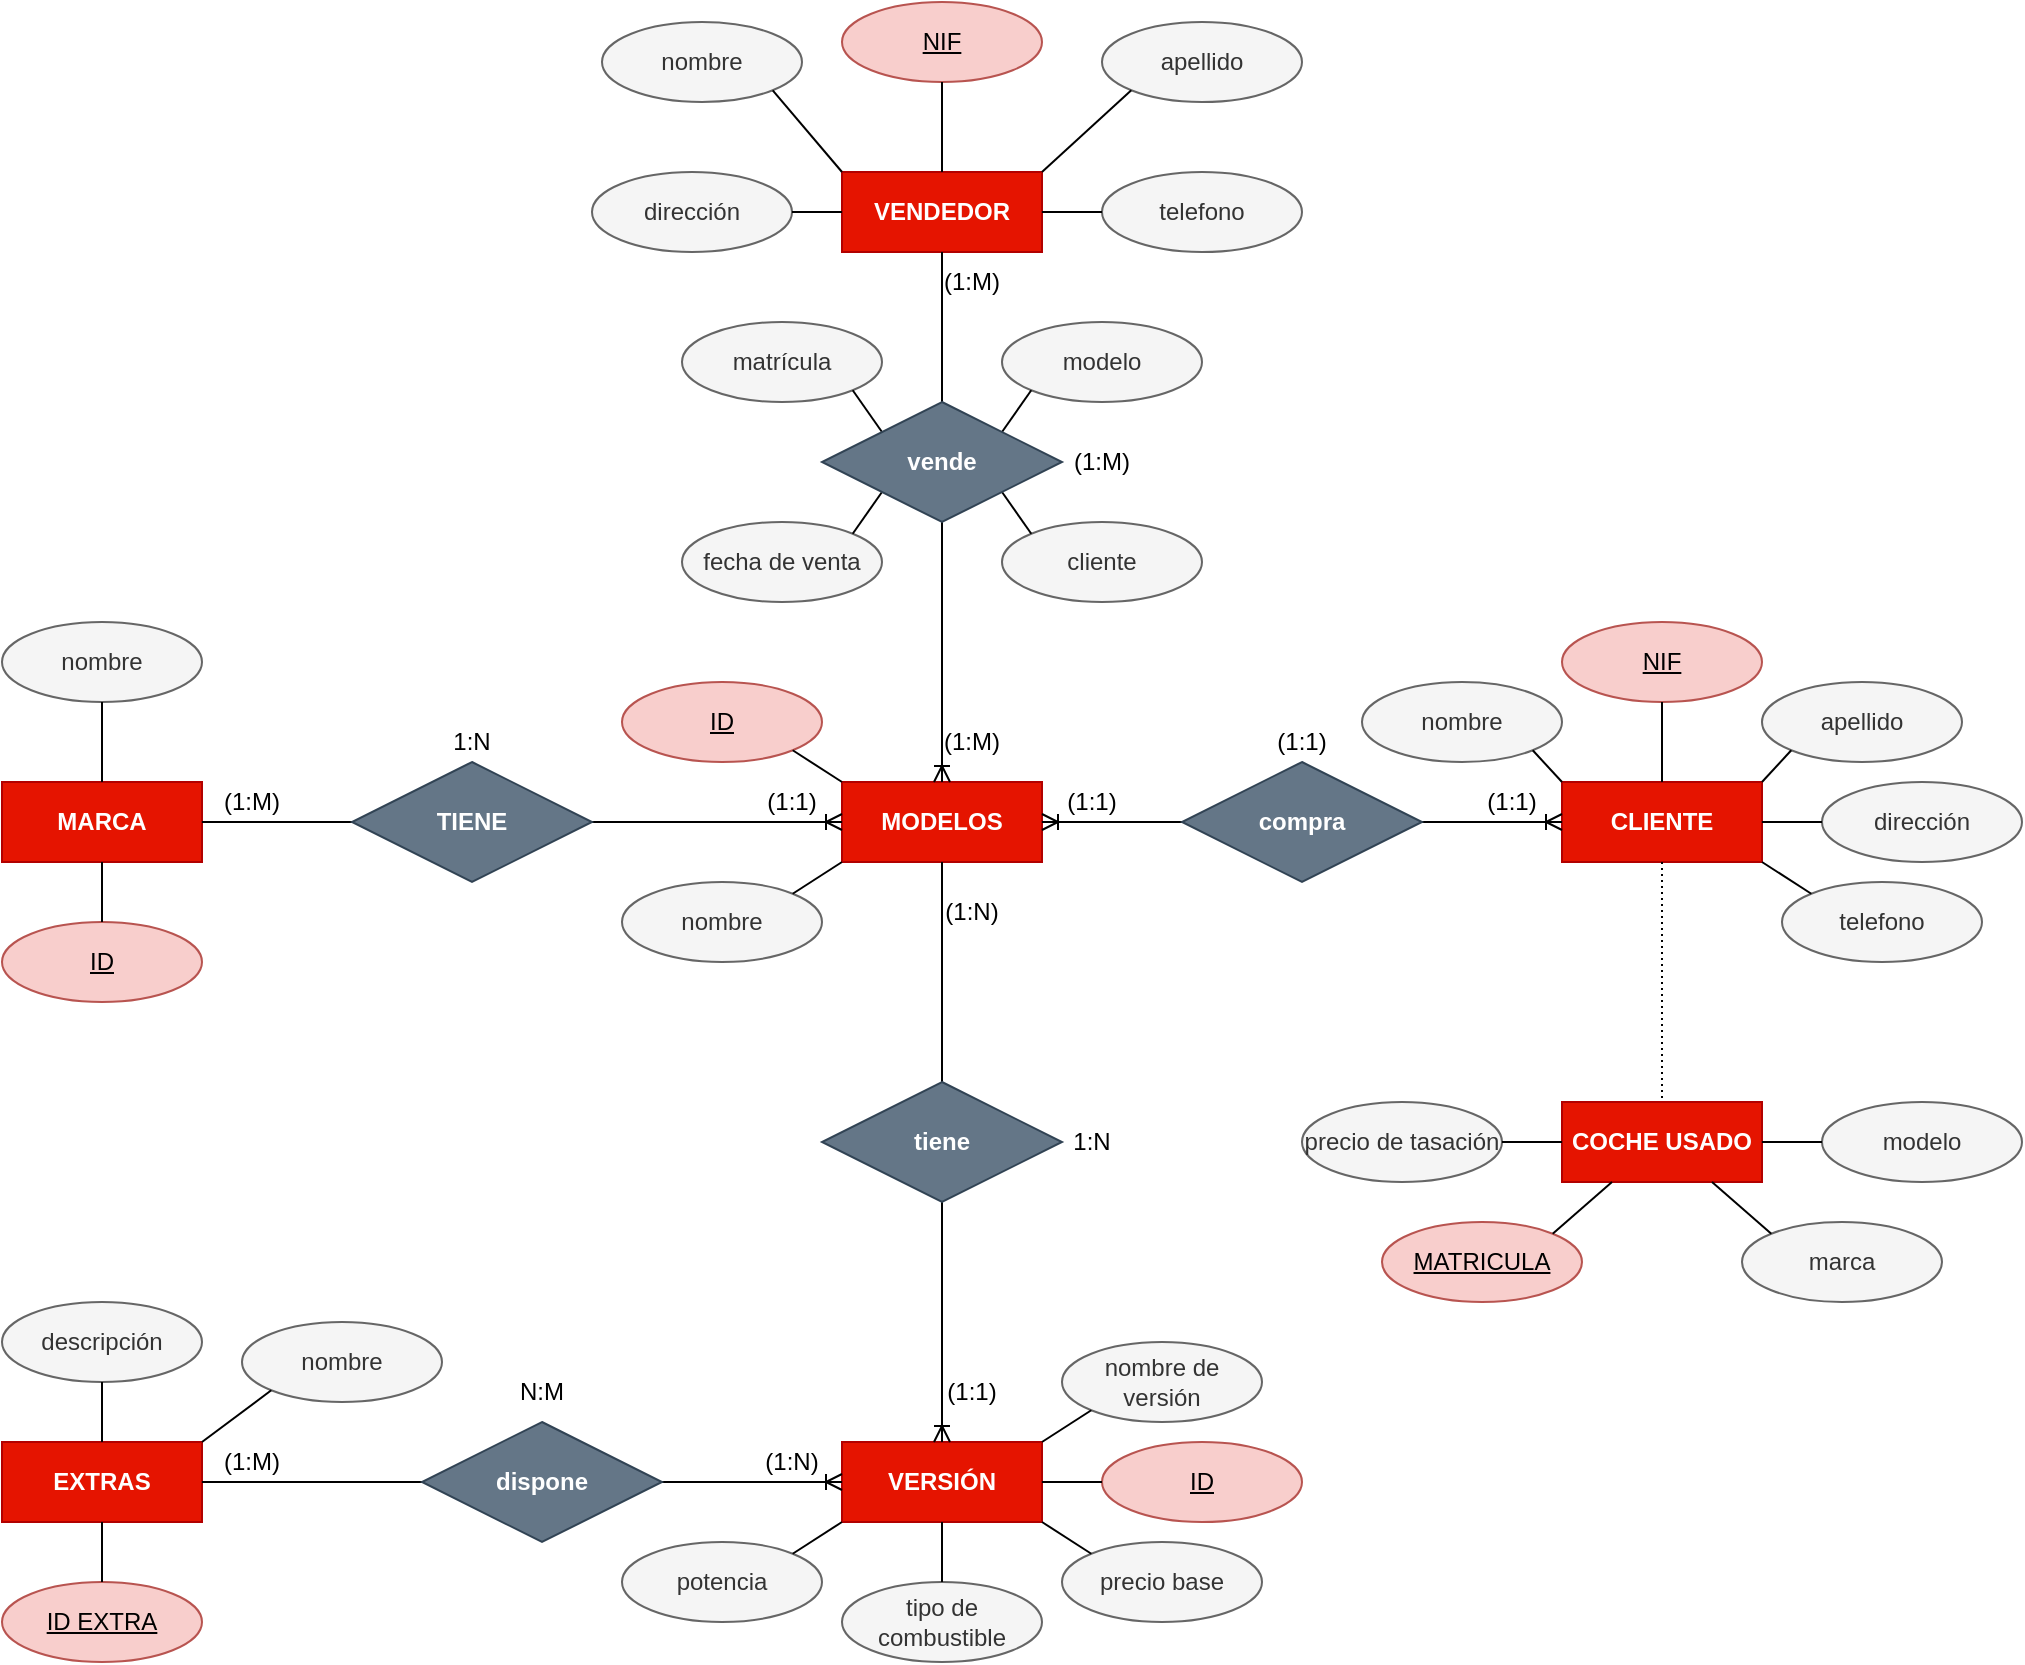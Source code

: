 <mxfile version="24.7.8">
  <diagram name="Página-1" id="bDteoEFyiq10AGJLDZG2">
    <mxGraphModel dx="2072" dy="1404" grid="1" gridSize="10" guides="1" tooltips="1" connect="1" arrows="1" fold="1" page="1" pageScale="1" pageWidth="827" pageHeight="1169" math="0" shadow="0">
      <root>
        <mxCell id="0" />
        <mxCell id="1" parent="0" />
        <mxCell id="DMHnoO8Mfzrjn7z-Phi5-48" value="MARCA" style="whiteSpace=wrap;html=1;align=center;fillColor=#e51400;fontColor=#ffffff;strokeColor=#B20000;fontStyle=1" parent="1" vertex="1">
          <mxGeometry x="350" y="500" width="100" height="40" as="geometry" />
        </mxCell>
        <mxCell id="DMHnoO8Mfzrjn7z-Phi5-50" value="EXTRAS" style="whiteSpace=wrap;html=1;align=center;fontStyle=1;fillColor=#e51400;fontColor=#ffffff;strokeColor=#B20000;" parent="1" vertex="1">
          <mxGeometry x="350" y="830" width="100" height="40" as="geometry" />
        </mxCell>
        <mxCell id="DMHnoO8Mfzrjn7z-Phi5-51" value="MODELOS" style="whiteSpace=wrap;html=1;align=center;fillColor=#e51400;fontColor=#ffffff;strokeColor=#B20000;fontStyle=1" parent="1" vertex="1">
          <mxGeometry x="770" y="500" width="100" height="40" as="geometry" />
        </mxCell>
        <mxCell id="DMHnoO8Mfzrjn7z-Phi5-52" value="VERSIÓN" style="whiteSpace=wrap;html=1;align=center;fontStyle=1;fillColor=#e51400;fontColor=#ffffff;strokeColor=#B20000;" parent="1" vertex="1">
          <mxGeometry x="770" y="830" width="100" height="40" as="geometry" />
        </mxCell>
        <mxCell id="DMHnoO8Mfzrjn7z-Phi5-53" value="ID" style="ellipse;whiteSpace=wrap;html=1;align=center;fontStyle=4;fillColor=#f8cecc;strokeColor=#b85450;" parent="1" vertex="1">
          <mxGeometry x="350" y="570" width="100" height="40" as="geometry" />
        </mxCell>
        <mxCell id="DMHnoO8Mfzrjn7z-Phi5-56" value="nombre" style="ellipse;whiteSpace=wrap;html=1;align=center;fillColor=#f5f5f5;fontColor=#333333;strokeColor=#666666;" parent="1" vertex="1">
          <mxGeometry x="350" y="420" width="100" height="40" as="geometry" />
        </mxCell>
        <mxCell id="DMHnoO8Mfzrjn7z-Phi5-57" value="nombre" style="ellipse;whiteSpace=wrap;html=1;align=center;fillColor=#f5f5f5;fontColor=#333333;strokeColor=#666666;" parent="1" vertex="1">
          <mxGeometry x="660" y="550" width="100" height="40" as="geometry" />
        </mxCell>
        <mxCell id="DMHnoO8Mfzrjn7z-Phi5-58" value="ID" style="ellipse;whiteSpace=wrap;html=1;align=center;fontStyle=4;fillColor=#f8cecc;strokeColor=#b85450;" parent="1" vertex="1">
          <mxGeometry x="660" y="450" width="100" height="40" as="geometry" />
        </mxCell>
        <mxCell id="DMHnoO8Mfzrjn7z-Phi5-59" value="ID" style="ellipse;whiteSpace=wrap;html=1;align=center;fontStyle=4;fillColor=#f8cecc;strokeColor=#b85450;" parent="1" vertex="1">
          <mxGeometry x="900" y="830" width="100" height="40" as="geometry" />
        </mxCell>
        <mxCell id="DMHnoO8Mfzrjn7z-Phi5-60" value="potencia" style="ellipse;whiteSpace=wrap;html=1;align=center;fillColor=#f5f5f5;fontColor=#333333;strokeColor=#666666;" parent="1" vertex="1">
          <mxGeometry x="660" y="880" width="100" height="40" as="geometry" />
        </mxCell>
        <mxCell id="DMHnoO8Mfzrjn7z-Phi5-61" value="tipo de combustible" style="ellipse;whiteSpace=wrap;html=1;align=center;fillColor=#f5f5f5;fontColor=#333333;strokeColor=#666666;" parent="1" vertex="1">
          <mxGeometry x="770" y="900" width="100" height="40" as="geometry" />
        </mxCell>
        <mxCell id="DMHnoO8Mfzrjn7z-Phi5-62" value="precio base" style="ellipse;whiteSpace=wrap;html=1;align=center;fillColor=#f5f5f5;fontColor=#333333;strokeColor=#666666;" parent="1" vertex="1">
          <mxGeometry x="880" y="880" width="100" height="40" as="geometry" />
        </mxCell>
        <mxCell id="DMHnoO8Mfzrjn7z-Phi5-63" value="ID EXTRA" style="ellipse;whiteSpace=wrap;html=1;align=center;fontStyle=4;fillColor=#f8cecc;strokeColor=#b85450;" parent="1" vertex="1">
          <mxGeometry x="350" y="900" width="100" height="40" as="geometry" />
        </mxCell>
        <mxCell id="DMHnoO8Mfzrjn7z-Phi5-64" value="nombre" style="ellipse;whiteSpace=wrap;html=1;align=center;fillColor=#f5f5f5;fontColor=#333333;strokeColor=#666666;" parent="1" vertex="1">
          <mxGeometry x="470" y="770" width="100" height="40" as="geometry" />
        </mxCell>
        <mxCell id="DMHnoO8Mfzrjn7z-Phi5-65" value="" style="endArrow=none;html=1;rounded=0;exitX=0.5;exitY=0;exitDx=0;exitDy=0;entryX=0.5;entryY=1;entryDx=0;entryDy=0;" parent="1" source="DMHnoO8Mfzrjn7z-Phi5-53" target="DMHnoO8Mfzrjn7z-Phi5-48" edge="1">
          <mxGeometry relative="1" as="geometry">
            <mxPoint x="620" y="730" as="sourcePoint" />
            <mxPoint x="450" y="500" as="targetPoint" />
          </mxGeometry>
        </mxCell>
        <mxCell id="DMHnoO8Mfzrjn7z-Phi5-66" value="" style="endArrow=none;html=1;rounded=0;exitX=0.5;exitY=0;exitDx=0;exitDy=0;entryX=0.5;entryY=1;entryDx=0;entryDy=0;" parent="1" source="DMHnoO8Mfzrjn7z-Phi5-48" target="DMHnoO8Mfzrjn7z-Phi5-56" edge="1">
          <mxGeometry relative="1" as="geometry">
            <mxPoint x="405" y="474" as="sourcePoint" />
            <mxPoint x="460" y="509" as="targetPoint" />
          </mxGeometry>
        </mxCell>
        <mxCell id="DMHnoO8Mfzrjn7z-Phi5-69" value="" style="endArrow=none;html=1;rounded=0;exitX=1;exitY=1;exitDx=0;exitDy=0;entryX=0;entryY=0;entryDx=0;entryDy=0;" parent="1" source="DMHnoO8Mfzrjn7z-Phi5-58" target="DMHnoO8Mfzrjn7z-Phi5-51" edge="1">
          <mxGeometry relative="1" as="geometry">
            <mxPoint x="385" y="504" as="sourcePoint" />
            <mxPoint x="440" y="539" as="targetPoint" />
          </mxGeometry>
        </mxCell>
        <mxCell id="DMHnoO8Mfzrjn7z-Phi5-70" value="" style="endArrow=none;html=1;rounded=0;exitX=0;exitY=1;exitDx=0;exitDy=0;entryX=1;entryY=0;entryDx=0;entryDy=0;" parent="1" source="DMHnoO8Mfzrjn7z-Phi5-51" target="DMHnoO8Mfzrjn7z-Phi5-57" edge="1">
          <mxGeometry relative="1" as="geometry">
            <mxPoint x="395" y="514" as="sourcePoint" />
            <mxPoint x="450" y="549" as="targetPoint" />
          </mxGeometry>
        </mxCell>
        <mxCell id="DMHnoO8Mfzrjn7z-Phi5-71" value="" style="endArrow=none;html=1;rounded=0;exitX=1;exitY=0;exitDx=0;exitDy=0;entryX=0;entryY=1;entryDx=0;entryDy=0;" parent="1" source="DMHnoO8Mfzrjn7z-Phi5-50" target="DMHnoO8Mfzrjn7z-Phi5-64" edge="1">
          <mxGeometry relative="1" as="geometry">
            <mxPoint x="405" y="590" as="sourcePoint" />
            <mxPoint x="445" y="590" as="targetPoint" />
          </mxGeometry>
        </mxCell>
        <mxCell id="DMHnoO8Mfzrjn7z-Phi5-72" value="" style="endArrow=none;html=1;rounded=0;exitX=0.5;exitY=1;exitDx=0;exitDy=0;entryX=0.5;entryY=0;entryDx=0;entryDy=0;" parent="1" source="DMHnoO8Mfzrjn7z-Phi5-50" target="DMHnoO8Mfzrjn7z-Phi5-63" edge="1">
          <mxGeometry relative="1" as="geometry">
            <mxPoint x="405" y="870" as="sourcePoint" />
            <mxPoint x="445" y="890" as="targetPoint" />
          </mxGeometry>
        </mxCell>
        <mxCell id="DMHnoO8Mfzrjn7z-Phi5-73" value="" style="endArrow=none;html=1;rounded=0;exitX=1;exitY=1;exitDx=0;exitDy=0;entryX=0;entryY=0;entryDx=0;entryDy=0;" parent="1" source="DMHnoO8Mfzrjn7z-Phi5-52" target="DMHnoO8Mfzrjn7z-Phi5-62" edge="1">
          <mxGeometry relative="1" as="geometry">
            <mxPoint x="1220" y="880" as="sourcePoint" />
            <mxPoint x="1210" y="930" as="targetPoint" />
          </mxGeometry>
        </mxCell>
        <mxCell id="DMHnoO8Mfzrjn7z-Phi5-74" value="" style="endArrow=none;html=1;rounded=0;exitX=1;exitY=0.5;exitDx=0;exitDy=0;entryX=0;entryY=0.5;entryDx=0;entryDy=0;" parent="1" source="DMHnoO8Mfzrjn7z-Phi5-52" target="DMHnoO8Mfzrjn7z-Phi5-59" edge="1">
          <mxGeometry relative="1" as="geometry">
            <mxPoint x="840" y="880" as="sourcePoint" />
            <mxPoint x="870" y="940" as="targetPoint" />
          </mxGeometry>
        </mxCell>
        <mxCell id="DMHnoO8Mfzrjn7z-Phi5-75" value="" style="endArrow=none;html=1;rounded=0;exitX=0;exitY=1;exitDx=0;exitDy=0;entryX=1;entryY=0;entryDx=0;entryDy=0;" parent="1" source="DMHnoO8Mfzrjn7z-Phi5-52" target="DMHnoO8Mfzrjn7z-Phi5-60" edge="1">
          <mxGeometry relative="1" as="geometry">
            <mxPoint x="780" y="890" as="sourcePoint" />
            <mxPoint x="770" y="890" as="targetPoint" />
          </mxGeometry>
        </mxCell>
        <mxCell id="DMHnoO8Mfzrjn7z-Phi5-76" value="" style="endArrow=none;html=1;rounded=0;exitX=0.5;exitY=1;exitDx=0;exitDy=0;entryX=0.5;entryY=0;entryDx=0;entryDy=0;" parent="1" source="DMHnoO8Mfzrjn7z-Phi5-52" target="DMHnoO8Mfzrjn7z-Phi5-61" edge="1">
          <mxGeometry relative="1" as="geometry">
            <mxPoint x="790" y="870" as="sourcePoint" />
            <mxPoint x="765.146" y="915.774" as="targetPoint" />
          </mxGeometry>
        </mxCell>
        <mxCell id="DMHnoO8Mfzrjn7z-Phi5-78" value="1:N" style="fontColor=default;labelBackgroundColor=none;labelBorderColor=none;whiteSpace=wrap;html=1;gradientColor=none;fillColor=none;strokeColor=none;" parent="1" vertex="1">
          <mxGeometry x="880" y="670" width="30" height="20" as="geometry" />
        </mxCell>
        <mxCell id="DMHnoO8Mfzrjn7z-Phi5-79" value="(1:1)" style="fontColor=default;labelBackgroundColor=none;labelBorderColor=none;whiteSpace=wrap;html=1;gradientColor=none;fillColor=none;strokeColor=none;" parent="1" vertex="1">
          <mxGeometry x="820" y="790" width="30" height="30" as="geometry" />
        </mxCell>
        <mxCell id="DMHnoO8Mfzrjn7z-Phi5-83" value="&lt;div style=&quot;text-align: center;&quot;&gt;&lt;span style=&quot;text-align: start; background-color: initial;&quot;&gt;(1:1)&lt;/span&gt;&lt;span style=&quot;color: rgba(0, 0, 0, 0); font-family: monospace; font-size: 0px; text-align: start; text-wrap: nowrap; background-color: initial;&quot;&gt;odel%3E%3Croot%3E%3CmxCell%20id%3D%220%22%2F%3E%3CmxCell%20id%3D%221%22%20parent%3D%220%22%2F%3E%3CmxCell%20id%3D%222%22%20value%3D%22N%3AM%22%20style%3D%22fontColor%3Ddefault%3BlabelBackgroundColor%3Dnone%3BlabelBorderColor%3Dnone%3BwhiteSpace%3Dwrap%3Bhtml%3D1%3BgradientColor%3Dnone%3BfillColor%3Dnone%3BstrokeColor%3Dnone%3B%22%20vertex%3D%221%22%20parent%3D%221%22%3E%3CmxGeometry%20x%3D%22640%22%20y%3D%22240%22%20width%3D%2230%22%20height%3D%2220%22%20as%3D%22geometry%22%2F%3E%3C%2FmxCell%3E%3C%2Froot%3E%3C%2FmxGraphModel%3E&lt;/span&gt;&lt;/div&gt;" style="fontColor=default;labelBackgroundColor=none;labelBorderColor=none;whiteSpace=wrap;html=1;gradientColor=none;fillColor=none;strokeColor=none;" parent="1" vertex="1">
          <mxGeometry x="730" y="500" width="30" height="20" as="geometry" />
        </mxCell>
        <mxCell id="DMHnoO8Mfzrjn7z-Phi5-84" value="(1:M)" style="fontColor=default;labelBackgroundColor=none;labelBorderColor=none;whiteSpace=wrap;html=1;gradientColor=none;fillColor=none;strokeColor=none;" parent="1" vertex="1">
          <mxGeometry x="460" y="500" width="30" height="20" as="geometry" />
        </mxCell>
        <mxCell id="DMHnoO8Mfzrjn7z-Phi5-85" value="(1:N)" style="fontColor=default;labelBackgroundColor=none;labelBorderColor=none;whiteSpace=wrap;html=1;gradientColor=none;fillColor=none;strokeColor=none;" parent="1" vertex="1">
          <mxGeometry x="820" y="550" width="30" height="30" as="geometry" />
        </mxCell>
        <mxCell id="DMHnoO8Mfzrjn7z-Phi5-86" value="" style="fontSize=12;html=1;endArrow=ERoneToMany;rounded=0;exitX=1;exitY=0.5;exitDx=0;exitDy=0;entryX=0;entryY=0.5;entryDx=0;entryDy=0;" parent="1" source="DMHnoO8Mfzrjn7z-Phi5-50" target="DMHnoO8Mfzrjn7z-Phi5-52" edge="1">
          <mxGeometry width="100" height="100" relative="1" as="geometry">
            <mxPoint x="540" y="830" as="sourcePoint" />
            <mxPoint x="640" y="730" as="targetPoint" />
          </mxGeometry>
        </mxCell>
        <mxCell id="DMHnoO8Mfzrjn7z-Phi5-87" value="&lt;div style=&quot;text-align: center;&quot;&gt;&lt;span style=&quot;text-align: start; background-color: initial;&quot;&gt;(1:M)&lt;/span&gt;&lt;span style=&quot;color: rgba(0, 0, 0, 0); font-family: monospace; font-size: 0px; text-align: start; text-wrap: nowrap; background-color: initial;&quot;&gt;odel%3E%3Croot%3E%3CmxCell%20id%3D%220%22%2F%3E%3CmxCell%20id%3D%221%22%20parent%3D%220%22%2F%3E%3CmxCell%20id%3D%222%22%20value%3D%22N%3AM%22%20style%3D%22fontColor%3Ddefault%3BlabelBackgroundColor%3Dnone%3BlabelBorderColor%3Dnone%3BwhiteSpace%3Dwrap%3Bhtml%3D1%3BgradientColor%3Dnone%3BfillColor%3Dnone%3BstrokeColor%3Dnone%3B%22%20vertex%3D%221%22%20parent%3D%221%22%3E%3CmxGeometry%20x%3D%22640%22%20y%3D%22240%22%20width%3D%2230%22%20height%3D%2220%22%20as%3D%22geometry%22%2F%3E%3C%2FmxCell%3E%3C%2Froot%3E%3C%2FmxGraphModel%3E&lt;/span&gt;&lt;/div&gt;" style="fontColor=default;labelBackgroundColor=none;labelBorderColor=none;whiteSpace=wrap;html=1;gradientColor=none;fillColor=none;strokeColor=none;" parent="1" vertex="1">
          <mxGeometry x="460" y="830" width="30" height="20" as="geometry" />
        </mxCell>
        <mxCell id="DMHnoO8Mfzrjn7z-Phi5-92" value="nombre de versión" style="ellipse;whiteSpace=wrap;html=1;align=center;fillColor=#f5f5f5;fontColor=#333333;strokeColor=#666666;" parent="1" vertex="1">
          <mxGeometry x="880" y="780" width="100" height="40" as="geometry" />
        </mxCell>
        <mxCell id="DMHnoO8Mfzrjn7z-Phi5-93" value="" style="endArrow=none;html=1;rounded=0;exitX=1;exitY=0;exitDx=0;exitDy=0;entryX=0;entryY=1;entryDx=0;entryDy=0;" parent="1" source="DMHnoO8Mfzrjn7z-Phi5-52" target="DMHnoO8Mfzrjn7z-Phi5-92" edge="1">
          <mxGeometry relative="1" as="geometry">
            <mxPoint x="880" y="860" as="sourcePoint" />
            <mxPoint x="950" y="850" as="targetPoint" />
          </mxGeometry>
        </mxCell>
        <mxCell id="DMHnoO8Mfzrjn7z-Phi5-94" value="dispone" style="shape=rhombus;perimeter=rhombusPerimeter;whiteSpace=wrap;html=1;align=center;fillColor=#647687;fontColor=#ffffff;strokeColor=#314354;fontStyle=1" parent="1" vertex="1">
          <mxGeometry x="560" y="820" width="120" height="60" as="geometry" />
        </mxCell>
        <mxCell id="DMHnoO8Mfzrjn7z-Phi5-100" value="1:N" style="fontColor=default;labelBackgroundColor=none;labelBorderColor=none;whiteSpace=wrap;html=1;gradientColor=none;fillColor=none;strokeColor=none;" parent="1" vertex="1">
          <mxGeometry x="570" y="470" width="30" height="20" as="geometry" />
        </mxCell>
        <mxCell id="DMHnoO8Mfzrjn7z-Phi5-103" value="N:M" style="fontColor=default;labelBackgroundColor=none;labelBorderColor=none;whiteSpace=wrap;html=1;gradientColor=none;fillColor=none;strokeColor=none;" parent="1" vertex="1">
          <mxGeometry x="605" y="795" width="30" height="20" as="geometry" />
        </mxCell>
        <mxCell id="DMHnoO8Mfzrjn7z-Phi5-104" value="" style="fontSize=12;html=1;endArrow=ERoneToMany;rounded=0;exitX=0.5;exitY=1;exitDx=0;exitDy=0;entryX=0.5;entryY=0;entryDx=0;entryDy=0;" parent="1" source="DMHnoO8Mfzrjn7z-Phi5-51" target="DMHnoO8Mfzrjn7z-Phi5-52" edge="1">
          <mxGeometry width="100" height="100" relative="1" as="geometry">
            <mxPoint x="530" y="830" as="sourcePoint" />
            <mxPoint x="900" y="740" as="targetPoint" />
          </mxGeometry>
        </mxCell>
        <mxCell id="DMHnoO8Mfzrjn7z-Phi5-77" value="tiene" style="shape=rhombus;perimeter=rhombusPerimeter;whiteSpace=wrap;html=1;align=center;fillColor=#647687;fontColor=#ffffff;strokeColor=#314354;fontStyle=1" parent="1" vertex="1">
          <mxGeometry x="760" y="650" width="120" height="60" as="geometry" />
        </mxCell>
        <mxCell id="DMHnoO8Mfzrjn7z-Phi5-105" value="" style="fontSize=12;html=1;endArrow=ERoneToMany;rounded=0;entryX=0;entryY=0.5;entryDx=0;entryDy=0;exitX=1;exitY=0.5;exitDx=0;exitDy=0;" parent="1" source="DMHnoO8Mfzrjn7z-Phi5-48" target="DMHnoO8Mfzrjn7z-Phi5-51" edge="1">
          <mxGeometry width="100" height="100" relative="1" as="geometry">
            <mxPoint x="530" y="660" as="sourcePoint" />
            <mxPoint x="630" y="560" as="targetPoint" />
          </mxGeometry>
        </mxCell>
        <mxCell id="DMHnoO8Mfzrjn7z-Phi5-81" value="TIENE" style="shape=rhombus;perimeter=rhombusPerimeter;whiteSpace=wrap;html=1;align=center;fontStyle=1;fillColor=#647687;fontColor=#ffffff;strokeColor=#314354;" parent="1" vertex="1">
          <mxGeometry x="525" y="490" width="120" height="60" as="geometry" />
        </mxCell>
        <mxCell id="K738O8gFpGATcNBt5rJm-3" value="descripción" style="ellipse;whiteSpace=wrap;html=1;align=center;fillColor=#f5f5f5;fontColor=#333333;strokeColor=#666666;" parent="1" vertex="1">
          <mxGeometry x="350" y="760" width="100" height="40" as="geometry" />
        </mxCell>
        <mxCell id="K738O8gFpGATcNBt5rJm-4" value="" style="endArrow=none;html=1;rounded=0;exitX=0.5;exitY=0;exitDx=0;exitDy=0;entryX=0.5;entryY=1;entryDx=0;entryDy=0;" parent="1" source="DMHnoO8Mfzrjn7z-Phi5-50" target="K738O8gFpGATcNBt5rJm-3" edge="1">
          <mxGeometry relative="1" as="geometry">
            <mxPoint x="360" y="860" as="sourcePoint" />
            <mxPoint x="320" y="860" as="targetPoint" />
          </mxGeometry>
        </mxCell>
        <mxCell id="K738O8gFpGATcNBt5rJm-5" value="(1:N)" style="fontColor=default;labelBackgroundColor=none;labelBorderColor=none;whiteSpace=wrap;html=1;gradientColor=none;fillColor=none;strokeColor=none;" parent="1" vertex="1">
          <mxGeometry x="730" y="825" width="30" height="30" as="geometry" />
        </mxCell>
        <mxCell id="K738O8gFpGATcNBt5rJm-6" value="CLIENTE" style="whiteSpace=wrap;html=1;align=center;fontStyle=1;fillColor=#e51400;fontColor=#ffffff;strokeColor=#B20000;" parent="1" vertex="1">
          <mxGeometry x="1130" y="500" width="100" height="40" as="geometry" />
        </mxCell>
        <mxCell id="K738O8gFpGATcNBt5rJm-7" value="NIF" style="ellipse;whiteSpace=wrap;html=1;align=center;fontStyle=4;fillColor=#f8cecc;strokeColor=#b85450;" parent="1" vertex="1">
          <mxGeometry x="1130" y="420" width="100" height="40" as="geometry" />
        </mxCell>
        <mxCell id="K738O8gFpGATcNBt5rJm-8" value="apellido" style="ellipse;whiteSpace=wrap;html=1;align=center;fillColor=#f5f5f5;fontColor=#333333;strokeColor=#666666;" parent="1" vertex="1">
          <mxGeometry x="1230" y="450" width="100" height="40" as="geometry" />
        </mxCell>
        <mxCell id="K738O8gFpGATcNBt5rJm-9" value="telefono" style="ellipse;whiteSpace=wrap;html=1;align=center;fillColor=#f5f5f5;fontColor=#333333;strokeColor=#666666;" parent="1" vertex="1">
          <mxGeometry x="1240" y="550" width="100" height="40" as="geometry" />
        </mxCell>
        <mxCell id="K738O8gFpGATcNBt5rJm-10" value="dirección" style="ellipse;whiteSpace=wrap;html=1;align=center;fillColor=#f5f5f5;fontColor=#333333;strokeColor=#666666;" parent="1" vertex="1">
          <mxGeometry x="1260" y="500" width="100" height="40" as="geometry" />
        </mxCell>
        <mxCell id="K738O8gFpGATcNBt5rJm-11" value="" style="endArrow=none;html=1;rounded=0;exitX=1;exitY=0.5;exitDx=0;exitDy=0;entryX=0;entryY=0.5;entryDx=0;entryDy=0;" parent="1" source="K738O8gFpGATcNBt5rJm-6" target="K738O8gFpGATcNBt5rJm-10" edge="1">
          <mxGeometry relative="1" as="geometry">
            <mxPoint x="1675" y="920" as="sourcePoint" />
            <mxPoint x="1665" y="970" as="targetPoint" />
          </mxGeometry>
        </mxCell>
        <mxCell id="K738O8gFpGATcNBt5rJm-12" value="" style="endArrow=none;html=1;rounded=0;exitX=0.5;exitY=0;exitDx=0;exitDy=0;entryX=0.5;entryY=1;entryDx=0;entryDy=0;" parent="1" source="K738O8gFpGATcNBt5rJm-6" target="K738O8gFpGATcNBt5rJm-7" edge="1">
          <mxGeometry relative="1" as="geometry">
            <mxPoint x="1295" y="920" as="sourcePoint" />
            <mxPoint x="1325" y="980" as="targetPoint" />
          </mxGeometry>
        </mxCell>
        <mxCell id="K738O8gFpGATcNBt5rJm-13" value="" style="endArrow=none;html=1;rounded=0;exitX=1;exitY=0;exitDx=0;exitDy=0;entryX=0;entryY=1;entryDx=0;entryDy=0;" parent="1" source="K738O8gFpGATcNBt5rJm-6" target="K738O8gFpGATcNBt5rJm-8" edge="1">
          <mxGeometry relative="1" as="geometry">
            <mxPoint x="1245" y="890" as="sourcePoint" />
            <mxPoint x="1200" y="864" as="targetPoint" />
          </mxGeometry>
        </mxCell>
        <mxCell id="K738O8gFpGATcNBt5rJm-14" value="" style="endArrow=none;html=1;rounded=0;exitX=1;exitY=1;exitDx=0;exitDy=0;entryX=0;entryY=0;entryDx=0;entryDy=0;" parent="1" source="K738O8gFpGATcNBt5rJm-6" target="K738O8gFpGATcNBt5rJm-9" edge="1">
          <mxGeometry relative="1" as="geometry">
            <mxPoint x="1245" y="910" as="sourcePoint" />
            <mxPoint x="1220.146" y="955.774" as="targetPoint" />
          </mxGeometry>
        </mxCell>
        <mxCell id="K738O8gFpGATcNBt5rJm-16" value="nombre" style="ellipse;whiteSpace=wrap;html=1;align=center;fillColor=#f5f5f5;fontColor=#333333;strokeColor=#666666;" parent="1" vertex="1">
          <mxGeometry x="1030" y="450" width="100" height="40" as="geometry" />
        </mxCell>
        <mxCell id="K738O8gFpGATcNBt5rJm-17" value="" style="endArrow=none;html=1;rounded=0;exitX=0;exitY=0;exitDx=0;exitDy=0;entryX=1;entryY=1;entryDx=0;entryDy=0;" parent="1" source="K738O8gFpGATcNBt5rJm-6" target="K738O8gFpGATcNBt5rJm-16" edge="1">
          <mxGeometry relative="1" as="geometry">
            <mxPoint x="1335" y="900" as="sourcePoint" />
            <mxPoint x="1405" y="890" as="targetPoint" />
          </mxGeometry>
        </mxCell>
        <mxCell id="K738O8gFpGATcNBt5rJm-32" value="VENDEDOR" style="whiteSpace=wrap;html=1;align=center;fontStyle=1;fillColor=#e51400;fontColor=#ffffff;strokeColor=#B20000;" parent="1" vertex="1">
          <mxGeometry x="770" y="195" width="100" height="40" as="geometry" />
        </mxCell>
        <mxCell id="K738O8gFpGATcNBt5rJm-33" value="NIF" style="ellipse;whiteSpace=wrap;html=1;align=center;fontStyle=4;fillColor=#f8cecc;strokeColor=#b85450;" parent="1" vertex="1">
          <mxGeometry x="770" y="110" width="100" height="40" as="geometry" />
        </mxCell>
        <mxCell id="K738O8gFpGATcNBt5rJm-34" value="apellido" style="ellipse;whiteSpace=wrap;html=1;align=center;fillColor=#f5f5f5;fontColor=#333333;strokeColor=#666666;" parent="1" vertex="1">
          <mxGeometry x="900" y="120" width="100" height="40" as="geometry" />
        </mxCell>
        <mxCell id="K738O8gFpGATcNBt5rJm-35" value="telefono" style="ellipse;whiteSpace=wrap;html=1;align=center;fillColor=#f5f5f5;fontColor=#333333;strokeColor=#666666;" parent="1" vertex="1">
          <mxGeometry x="900" y="195" width="100" height="40" as="geometry" />
        </mxCell>
        <mxCell id="K738O8gFpGATcNBt5rJm-36" value="dirección" style="ellipse;whiteSpace=wrap;html=1;align=center;fillColor=#f5f5f5;fontColor=#333333;strokeColor=#666666;" parent="1" vertex="1">
          <mxGeometry x="645" y="195" width="100" height="40" as="geometry" />
        </mxCell>
        <mxCell id="K738O8gFpGATcNBt5rJm-37" value="" style="endArrow=none;html=1;rounded=0;exitX=0;exitY=0.5;exitDx=0;exitDy=0;entryX=1;entryY=0.5;entryDx=0;entryDy=0;" parent="1" source="K738O8gFpGATcNBt5rJm-32" target="K738O8gFpGATcNBt5rJm-36" edge="1">
          <mxGeometry relative="1" as="geometry">
            <mxPoint x="1220" y="245" as="sourcePoint" />
            <mxPoint x="705" y="175" as="targetPoint" />
          </mxGeometry>
        </mxCell>
        <mxCell id="K738O8gFpGATcNBt5rJm-38" value="" style="endArrow=none;html=1;rounded=0;exitX=0.5;exitY=0;exitDx=0;exitDy=0;entryX=0.5;entryY=1;entryDx=0;entryDy=0;" parent="1" source="K738O8gFpGATcNBt5rJm-32" target="K738O8gFpGATcNBt5rJm-33" edge="1">
          <mxGeometry relative="1" as="geometry">
            <mxPoint x="840" y="245" as="sourcePoint" />
            <mxPoint x="870" y="305" as="targetPoint" />
          </mxGeometry>
        </mxCell>
        <mxCell id="K738O8gFpGATcNBt5rJm-39" value="" style="endArrow=none;html=1;rounded=0;entryX=0;entryY=1;entryDx=0;entryDy=0;exitX=1;exitY=0;exitDx=0;exitDy=0;" parent="1" source="K738O8gFpGATcNBt5rJm-32" target="K738O8gFpGATcNBt5rJm-34" edge="1">
          <mxGeometry relative="1" as="geometry">
            <mxPoint x="790" y="215" as="sourcePoint" />
            <mxPoint x="745" y="189" as="targetPoint" />
          </mxGeometry>
        </mxCell>
        <mxCell id="K738O8gFpGATcNBt5rJm-40" value="" style="endArrow=none;html=1;rounded=0;exitX=1;exitY=0.5;exitDx=0;exitDy=0;entryX=0;entryY=0.5;entryDx=0;entryDy=0;" parent="1" source="K738O8gFpGATcNBt5rJm-32" target="K738O8gFpGATcNBt5rJm-35" edge="1">
          <mxGeometry relative="1" as="geometry">
            <mxPoint x="790" y="235" as="sourcePoint" />
            <mxPoint x="765.146" y="280.774" as="targetPoint" />
          </mxGeometry>
        </mxCell>
        <mxCell id="K738O8gFpGATcNBt5rJm-41" value="nombre" style="ellipse;whiteSpace=wrap;html=1;align=center;fillColor=#f5f5f5;fontColor=#333333;strokeColor=#666666;" parent="1" vertex="1">
          <mxGeometry x="650" y="120" width="100" height="40" as="geometry" />
        </mxCell>
        <mxCell id="K738O8gFpGATcNBt5rJm-42" value="" style="endArrow=none;html=1;rounded=0;exitX=0;exitY=0;exitDx=0;exitDy=0;entryX=1;entryY=1;entryDx=0;entryDy=0;" parent="1" source="K738O8gFpGATcNBt5rJm-32" target="K738O8gFpGATcNBt5rJm-41" edge="1">
          <mxGeometry relative="1" as="geometry">
            <mxPoint x="880" y="225" as="sourcePoint" />
            <mxPoint x="950" y="215" as="targetPoint" />
          </mxGeometry>
        </mxCell>
        <mxCell id="K738O8gFpGATcNBt5rJm-43" value="COCHE USADO" style="whiteSpace=wrap;html=1;align=center;fillColor=#e51400;fontColor=#ffffff;strokeColor=#B20000;fontStyle=1" parent="1" vertex="1">
          <mxGeometry x="1130" y="660" width="100" height="40" as="geometry" />
        </mxCell>
        <mxCell id="K738O8gFpGATcNBt5rJm-44" value="MATRICULA" style="ellipse;whiteSpace=wrap;html=1;align=center;fontStyle=4;fillColor=#f8cecc;strokeColor=#b85450;" parent="1" vertex="1">
          <mxGeometry x="1040" y="720" width="100" height="40" as="geometry" />
        </mxCell>
        <mxCell id="K738O8gFpGATcNBt5rJm-45" value="modelo" style="ellipse;whiteSpace=wrap;html=1;align=center;fillColor=#f5f5f5;fontColor=#333333;strokeColor=#666666;" parent="1" vertex="1">
          <mxGeometry x="1260" y="660" width="100" height="40" as="geometry" />
        </mxCell>
        <mxCell id="K738O8gFpGATcNBt5rJm-46" value="" style="endArrow=none;html=1;rounded=0;exitX=1;exitY=0;exitDx=0;exitDy=0;entryX=0.25;entryY=1;entryDx=0;entryDy=0;" parent="1" source="K738O8gFpGATcNBt5rJm-44" target="K738O8gFpGATcNBt5rJm-43" edge="1">
          <mxGeometry relative="1" as="geometry">
            <mxPoint x="1400" y="1060" as="sourcePoint" />
            <mxPoint x="1230" y="830" as="targetPoint" />
          </mxGeometry>
        </mxCell>
        <mxCell id="K738O8gFpGATcNBt5rJm-47" value="" style="endArrow=none;html=1;rounded=0;exitX=1;exitY=0.5;exitDx=0;exitDy=0;entryX=0;entryY=0.5;entryDx=0;entryDy=0;" parent="1" source="K738O8gFpGATcNBt5rJm-43" target="K738O8gFpGATcNBt5rJm-45" edge="1">
          <mxGeometry relative="1" as="geometry">
            <mxPoint x="1185" y="804" as="sourcePoint" />
            <mxPoint x="1240" y="839" as="targetPoint" />
          </mxGeometry>
        </mxCell>
        <mxCell id="K738O8gFpGATcNBt5rJm-48" value="" style="endArrow=none;html=1;rounded=0;dashed=1;dashPattern=1 2;exitX=0.5;exitY=1;exitDx=0;exitDy=0;entryX=0.5;entryY=0;entryDx=0;entryDy=0;" parent="1" source="K738O8gFpGATcNBt5rJm-6" target="K738O8gFpGATcNBt5rJm-43" edge="1">
          <mxGeometry relative="1" as="geometry">
            <mxPoint x="860" y="1080" as="sourcePoint" />
            <mxPoint x="1040" y="920" as="targetPoint" />
          </mxGeometry>
        </mxCell>
        <mxCell id="K738O8gFpGATcNBt5rJm-49" value="" style="resizable=0;html=1;whiteSpace=wrap;align=right;verticalAlign=bottom;" parent="K738O8gFpGATcNBt5rJm-48" connectable="0" vertex="1">
          <mxGeometry x="1" relative="1" as="geometry" />
        </mxCell>
        <mxCell id="K738O8gFpGATcNBt5rJm-50" value="precio de tasación" style="ellipse;whiteSpace=wrap;html=1;align=center;fillColor=#f5f5f5;fontColor=#333333;strokeColor=#666666;" parent="1" vertex="1">
          <mxGeometry x="1000" y="660" width="100" height="40" as="geometry" />
        </mxCell>
        <mxCell id="K738O8gFpGATcNBt5rJm-51" value="" style="endArrow=none;html=1;rounded=0;exitX=0;exitY=0.5;exitDx=0;exitDy=0;entryX=1;entryY=0.5;entryDx=0;entryDy=0;" parent="1" source="K738O8gFpGATcNBt5rJm-43" target="K738O8gFpGATcNBt5rJm-50" edge="1">
          <mxGeometry relative="1" as="geometry">
            <mxPoint x="1050" y="930" as="sourcePoint" />
            <mxPoint x="1110" y="939" as="targetPoint" />
          </mxGeometry>
        </mxCell>
        <mxCell id="K738O8gFpGATcNBt5rJm-52" value="marca" style="ellipse;whiteSpace=wrap;html=1;align=center;fillColor=#f5f5f5;fontColor=#333333;strokeColor=#666666;" parent="1" vertex="1">
          <mxGeometry x="1220" y="720" width="100" height="40" as="geometry" />
        </mxCell>
        <mxCell id="K738O8gFpGATcNBt5rJm-53" value="" style="endArrow=none;html=1;rounded=0;exitX=0.75;exitY=1;exitDx=0;exitDy=0;entryX=0;entryY=0;entryDx=0;entryDy=0;" parent="1" source="K738O8gFpGATcNBt5rJm-43" target="K738O8gFpGATcNBt5rJm-52" edge="1">
          <mxGeometry relative="1" as="geometry">
            <mxPoint x="1100" y="850" as="sourcePoint" />
            <mxPoint x="1160" y="859" as="targetPoint" />
          </mxGeometry>
        </mxCell>
        <mxCell id="K738O8gFpGATcNBt5rJm-58" value="modelo" style="ellipse;whiteSpace=wrap;html=1;align=center;fillColor=#f5f5f5;fontColor=#333333;strokeColor=#666666;" parent="1" vertex="1">
          <mxGeometry x="850" y="270" width="100" height="40" as="geometry" />
        </mxCell>
        <mxCell id="K738O8gFpGATcNBt5rJm-59" value="cliente" style="ellipse;whiteSpace=wrap;html=1;align=center;fillColor=#f5f5f5;fontColor=#333333;strokeColor=#666666;" parent="1" vertex="1">
          <mxGeometry x="850" y="370" width="100" height="40" as="geometry" />
        </mxCell>
        <mxCell id="K738O8gFpGATcNBt5rJm-60" value="matrícula" style="ellipse;whiteSpace=wrap;html=1;align=center;fillColor=#f5f5f5;fontColor=#333333;strokeColor=#666666;" parent="1" vertex="1">
          <mxGeometry x="690" y="270" width="100" height="40" as="geometry" />
        </mxCell>
        <mxCell id="K738O8gFpGATcNBt5rJm-61" value="fecha de venta" style="ellipse;whiteSpace=wrap;html=1;align=center;fillColor=#f5f5f5;fontColor=#333333;strokeColor=#666666;" parent="1" vertex="1">
          <mxGeometry x="690" y="370" width="100" height="40" as="geometry" />
        </mxCell>
        <mxCell id="K738O8gFpGATcNBt5rJm-62" value="" style="endArrow=none;html=1;rounded=0;entryX=1;entryY=1;entryDx=0;entryDy=0;exitX=0;exitY=0;exitDx=0;exitDy=0;" parent="1" source="K738O8gFpGATcNBt5rJm-59" target="K738O8gFpGATcNBt5rJm-55" edge="1">
          <mxGeometry relative="1" as="geometry">
            <mxPoint x="900" y="400" as="sourcePoint" />
            <mxPoint x="940" y="524" as="targetPoint" />
          </mxGeometry>
        </mxCell>
        <mxCell id="K738O8gFpGATcNBt5rJm-63" value="" style="endArrow=none;html=1;rounded=0;entryX=1;entryY=0;entryDx=0;entryDy=0;exitX=0;exitY=1;exitDx=0;exitDy=0;" parent="1" source="K738O8gFpGATcNBt5rJm-58" target="K738O8gFpGATcNBt5rJm-55" edge="1">
          <mxGeometry relative="1" as="geometry">
            <mxPoint x="920" y="400" as="sourcePoint" />
            <mxPoint x="865" y="395" as="targetPoint" />
          </mxGeometry>
        </mxCell>
        <mxCell id="K738O8gFpGATcNBt5rJm-64" value="" style="endArrow=none;html=1;rounded=0;entryX=0;entryY=0;entryDx=0;entryDy=0;exitX=1;exitY=1;exitDx=0;exitDy=0;" parent="1" source="K738O8gFpGATcNBt5rJm-60" target="K738O8gFpGATcNBt5rJm-55" edge="1">
          <mxGeometry relative="1" as="geometry">
            <mxPoint x="920" y="340" as="sourcePoint" />
            <mxPoint x="865" y="365" as="targetPoint" />
          </mxGeometry>
        </mxCell>
        <mxCell id="K738O8gFpGATcNBt5rJm-65" value="" style="endArrow=none;html=1;rounded=0;entryX=0;entryY=1;entryDx=0;entryDy=0;exitX=1;exitY=0;exitDx=0;exitDy=0;" parent="1" source="K738O8gFpGATcNBt5rJm-61" target="K738O8gFpGATcNBt5rJm-55" edge="1">
          <mxGeometry relative="1" as="geometry">
            <mxPoint x="750" y="340" as="sourcePoint" />
            <mxPoint x="805" y="365" as="targetPoint" />
          </mxGeometry>
        </mxCell>
        <mxCell id="K738O8gFpGATcNBt5rJm-68" value="" style="fontSize=12;html=1;endArrow=ERoneToMany;rounded=0;exitX=0.5;exitY=1;exitDx=0;exitDy=0;" parent="1" source="K738O8gFpGATcNBt5rJm-32" target="DMHnoO8Mfzrjn7z-Phi5-51" edge="1">
          <mxGeometry width="100" height="100" relative="1" as="geometry">
            <mxPoint x="820" y="235" as="sourcePoint" />
            <mxPoint x="820" y="510" as="targetPoint" />
          </mxGeometry>
        </mxCell>
        <mxCell id="K738O8gFpGATcNBt5rJm-55" value="vende" style="shape=rhombus;perimeter=rhombusPerimeter;whiteSpace=wrap;html=1;align=center;fillColor=#647687;fontColor=#ffffff;strokeColor=#314354;fontStyle=1" parent="1" vertex="1">
          <mxGeometry x="760" y="310" width="120" height="60" as="geometry" />
        </mxCell>
        <mxCell id="K738O8gFpGATcNBt5rJm-70" value="" style="fontSize=12;html=1;endArrow=ERoneToMany;startArrow=ERoneToMany;rounded=0;entryX=0;entryY=0.5;entryDx=0;entryDy=0;exitX=1;exitY=0.5;exitDx=0;exitDy=0;" parent="1" source="DMHnoO8Mfzrjn7z-Phi5-51" target="K738O8gFpGATcNBt5rJm-6" edge="1">
          <mxGeometry width="100" height="100" relative="1" as="geometry">
            <mxPoint x="910" y="600" as="sourcePoint" />
            <mxPoint x="1150" y="690" as="targetPoint" />
          </mxGeometry>
        </mxCell>
        <mxCell id="VGbkgVqEpQ30QglfJ_G5-3" value="compra" style="shape=rhombus;perimeter=rhombusPerimeter;whiteSpace=wrap;html=1;align=center;fillColor=#647687;fontColor=#ffffff;strokeColor=#314354;fontStyle=1" parent="1" vertex="1">
          <mxGeometry x="940" y="490" width="120" height="60" as="geometry" />
        </mxCell>
        <mxCell id="VGbkgVqEpQ30QglfJ_G5-4" value="&lt;div style=&quot;text-align: center;&quot;&gt;&lt;span style=&quot;text-align: start; background-color: initial;&quot;&gt;(1:1)&lt;/span&gt;&lt;span style=&quot;color: rgba(0, 0, 0, 0); font-family: monospace; font-size: 0px; text-align: start; text-wrap: nowrap; background-color: initial;&quot;&gt;odel%3E%3Croot%3E%3CmxCell%20id%3D%220%22%2F%3E%3CmxCell%20id%3D%221%22%20parent%3D%220%22%2F%3E%3CmxCell%20id%3D%222%22%20value%3D%22N%3AM%22%20style%3D%22fontColor%3Ddefault%3BlabelBackgroundColor%3Dnone%3BlabelBorderColor%3Dnone%3BwhiteSpace%3Dwrap%3Bhtml%3D1%3BgradientColor%3Dnone%3BfillColor%3Dnone%3BstrokeColor%3Dnone%3B%22%20vertex%3D%221%22%20parent%3D%221%22%3E%3CmxGeometry%20x%3D%22640%22%20y%3D%22240%22%20width%3D%2230%22%20height%3D%2220%22%20as%3D%22geometry%22%2F%3E%3C%2FmxCell%3E%3C%2Froot%3E%3C%2FmxGraphModel%3E&lt;/span&gt;&lt;/div&gt;" style="fontColor=default;labelBackgroundColor=none;labelBorderColor=none;whiteSpace=wrap;html=1;gradientColor=none;fillColor=none;strokeColor=none;" parent="1" vertex="1">
          <mxGeometry x="985" y="470" width="30" height="20" as="geometry" />
        </mxCell>
        <mxCell id="VGbkgVqEpQ30QglfJ_G5-5" value="&lt;div style=&quot;text-align: center;&quot;&gt;&lt;span style=&quot;text-align: start; background-color: initial;&quot;&gt;(1:1)&lt;/span&gt;&lt;span style=&quot;color: rgba(0, 0, 0, 0); font-family: monospace; font-size: 0px; text-align: start; text-wrap: nowrap; background-color: initial;&quot;&gt;odel%3E%3Croot%3E%3CmxCell%20id%3D%220%22%2F%3E%3CmxCell%20id%3D%221%22%20parent%3D%220%22%2F%3E%3CmxCell%20id%3D%222%22%20value%3D%22N%3AM%22%20style%3D%22fontColor%3Ddefault%3BlabelBackgroundColor%3Dnone%3BlabelBorderColor%3Dnone%3BwhiteSpace%3Dwrap%3Bhtml%3D1%3BgradientColor%3Dnone%3BfillColor%3Dnone%3BstrokeColor%3Dnone%3B%22%20vertex%3D%221%22%20parent%3D%221%22%3E%3CmxGeometry%20x%3D%22640%22%20y%3D%22240%22%20width%3D%2230%22%20height%3D%2220%22%20as%3D%22geometry%22%2F%3E%3C%2FmxCell%3E%3C%2Froot%3E%3C%2FmxGraphModel%3E&lt;/span&gt;&lt;/div&gt;" style="fontColor=default;labelBackgroundColor=none;labelBorderColor=none;whiteSpace=wrap;html=1;gradientColor=none;fillColor=none;strokeColor=none;" parent="1" vertex="1">
          <mxGeometry x="1090" y="500" width="30" height="20" as="geometry" />
        </mxCell>
        <mxCell id="VGbkgVqEpQ30QglfJ_G5-6" value="&lt;div style=&quot;text-align: center;&quot;&gt;&lt;span style=&quot;text-align: start; background-color: initial;&quot;&gt;(1:1)&lt;/span&gt;&lt;span style=&quot;color: rgba(0, 0, 0, 0); font-family: monospace; font-size: 0px; text-align: start; text-wrap: nowrap; background-color: initial;&quot;&gt;odel%3E%3Croot%3E%3CmxCell%20id%3D%220%22%2F%3E%3CmxCell%20id%3D%221%22%20parent%3D%220%22%2F%3E%3CmxCell%20id%3D%222%22%20value%3D%22N%3AM%22%20style%3D%22fontColor%3Ddefault%3BlabelBackgroundColor%3Dnone%3BlabelBorderColor%3Dnone%3BwhiteSpace%3Dwrap%3Bhtml%3D1%3BgradientColor%3Dnone%3BfillColor%3Dnone%3BstrokeColor%3Dnone%3B%22%20vertex%3D%221%22%20parent%3D%221%22%3E%3CmxGeometry%20x%3D%22640%22%20y%3D%22240%22%20width%3D%2230%22%20height%3D%2220%22%20as%3D%22geometry%22%2F%3E%3C%2FmxCell%3E%3C%2Froot%3E%3C%2FmxGraphModel%3E&lt;/span&gt;&lt;/div&gt;" style="fontColor=default;labelBackgroundColor=none;labelBorderColor=none;whiteSpace=wrap;html=1;gradientColor=none;fillColor=none;strokeColor=none;" parent="1" vertex="1">
          <mxGeometry x="880" y="500" width="30" height="20" as="geometry" />
        </mxCell>
        <mxCell id="VGbkgVqEpQ30QglfJ_G5-7" value="(1:M)" style="fontColor=default;labelBackgroundColor=none;labelBorderColor=none;whiteSpace=wrap;html=1;gradientColor=none;fillColor=none;strokeColor=none;" parent="1" vertex="1">
          <mxGeometry x="820" y="240" width="30" height="20" as="geometry" />
        </mxCell>
        <mxCell id="VGbkgVqEpQ30QglfJ_G5-8" value="(1:M)" style="fontColor=default;labelBackgroundColor=none;labelBorderColor=none;whiteSpace=wrap;html=1;gradientColor=none;fillColor=none;strokeColor=none;" parent="1" vertex="1">
          <mxGeometry x="885" y="330" width="30" height="20" as="geometry" />
        </mxCell>
        <mxCell id="VGbkgVqEpQ30QglfJ_G5-9" value="(1:M)" style="fontColor=default;labelBackgroundColor=none;labelBorderColor=none;whiteSpace=wrap;html=1;gradientColor=none;fillColor=none;strokeColor=none;" parent="1" vertex="1">
          <mxGeometry x="820" y="470" width="30" height="20" as="geometry" />
        </mxCell>
      </root>
    </mxGraphModel>
  </diagram>
</mxfile>
